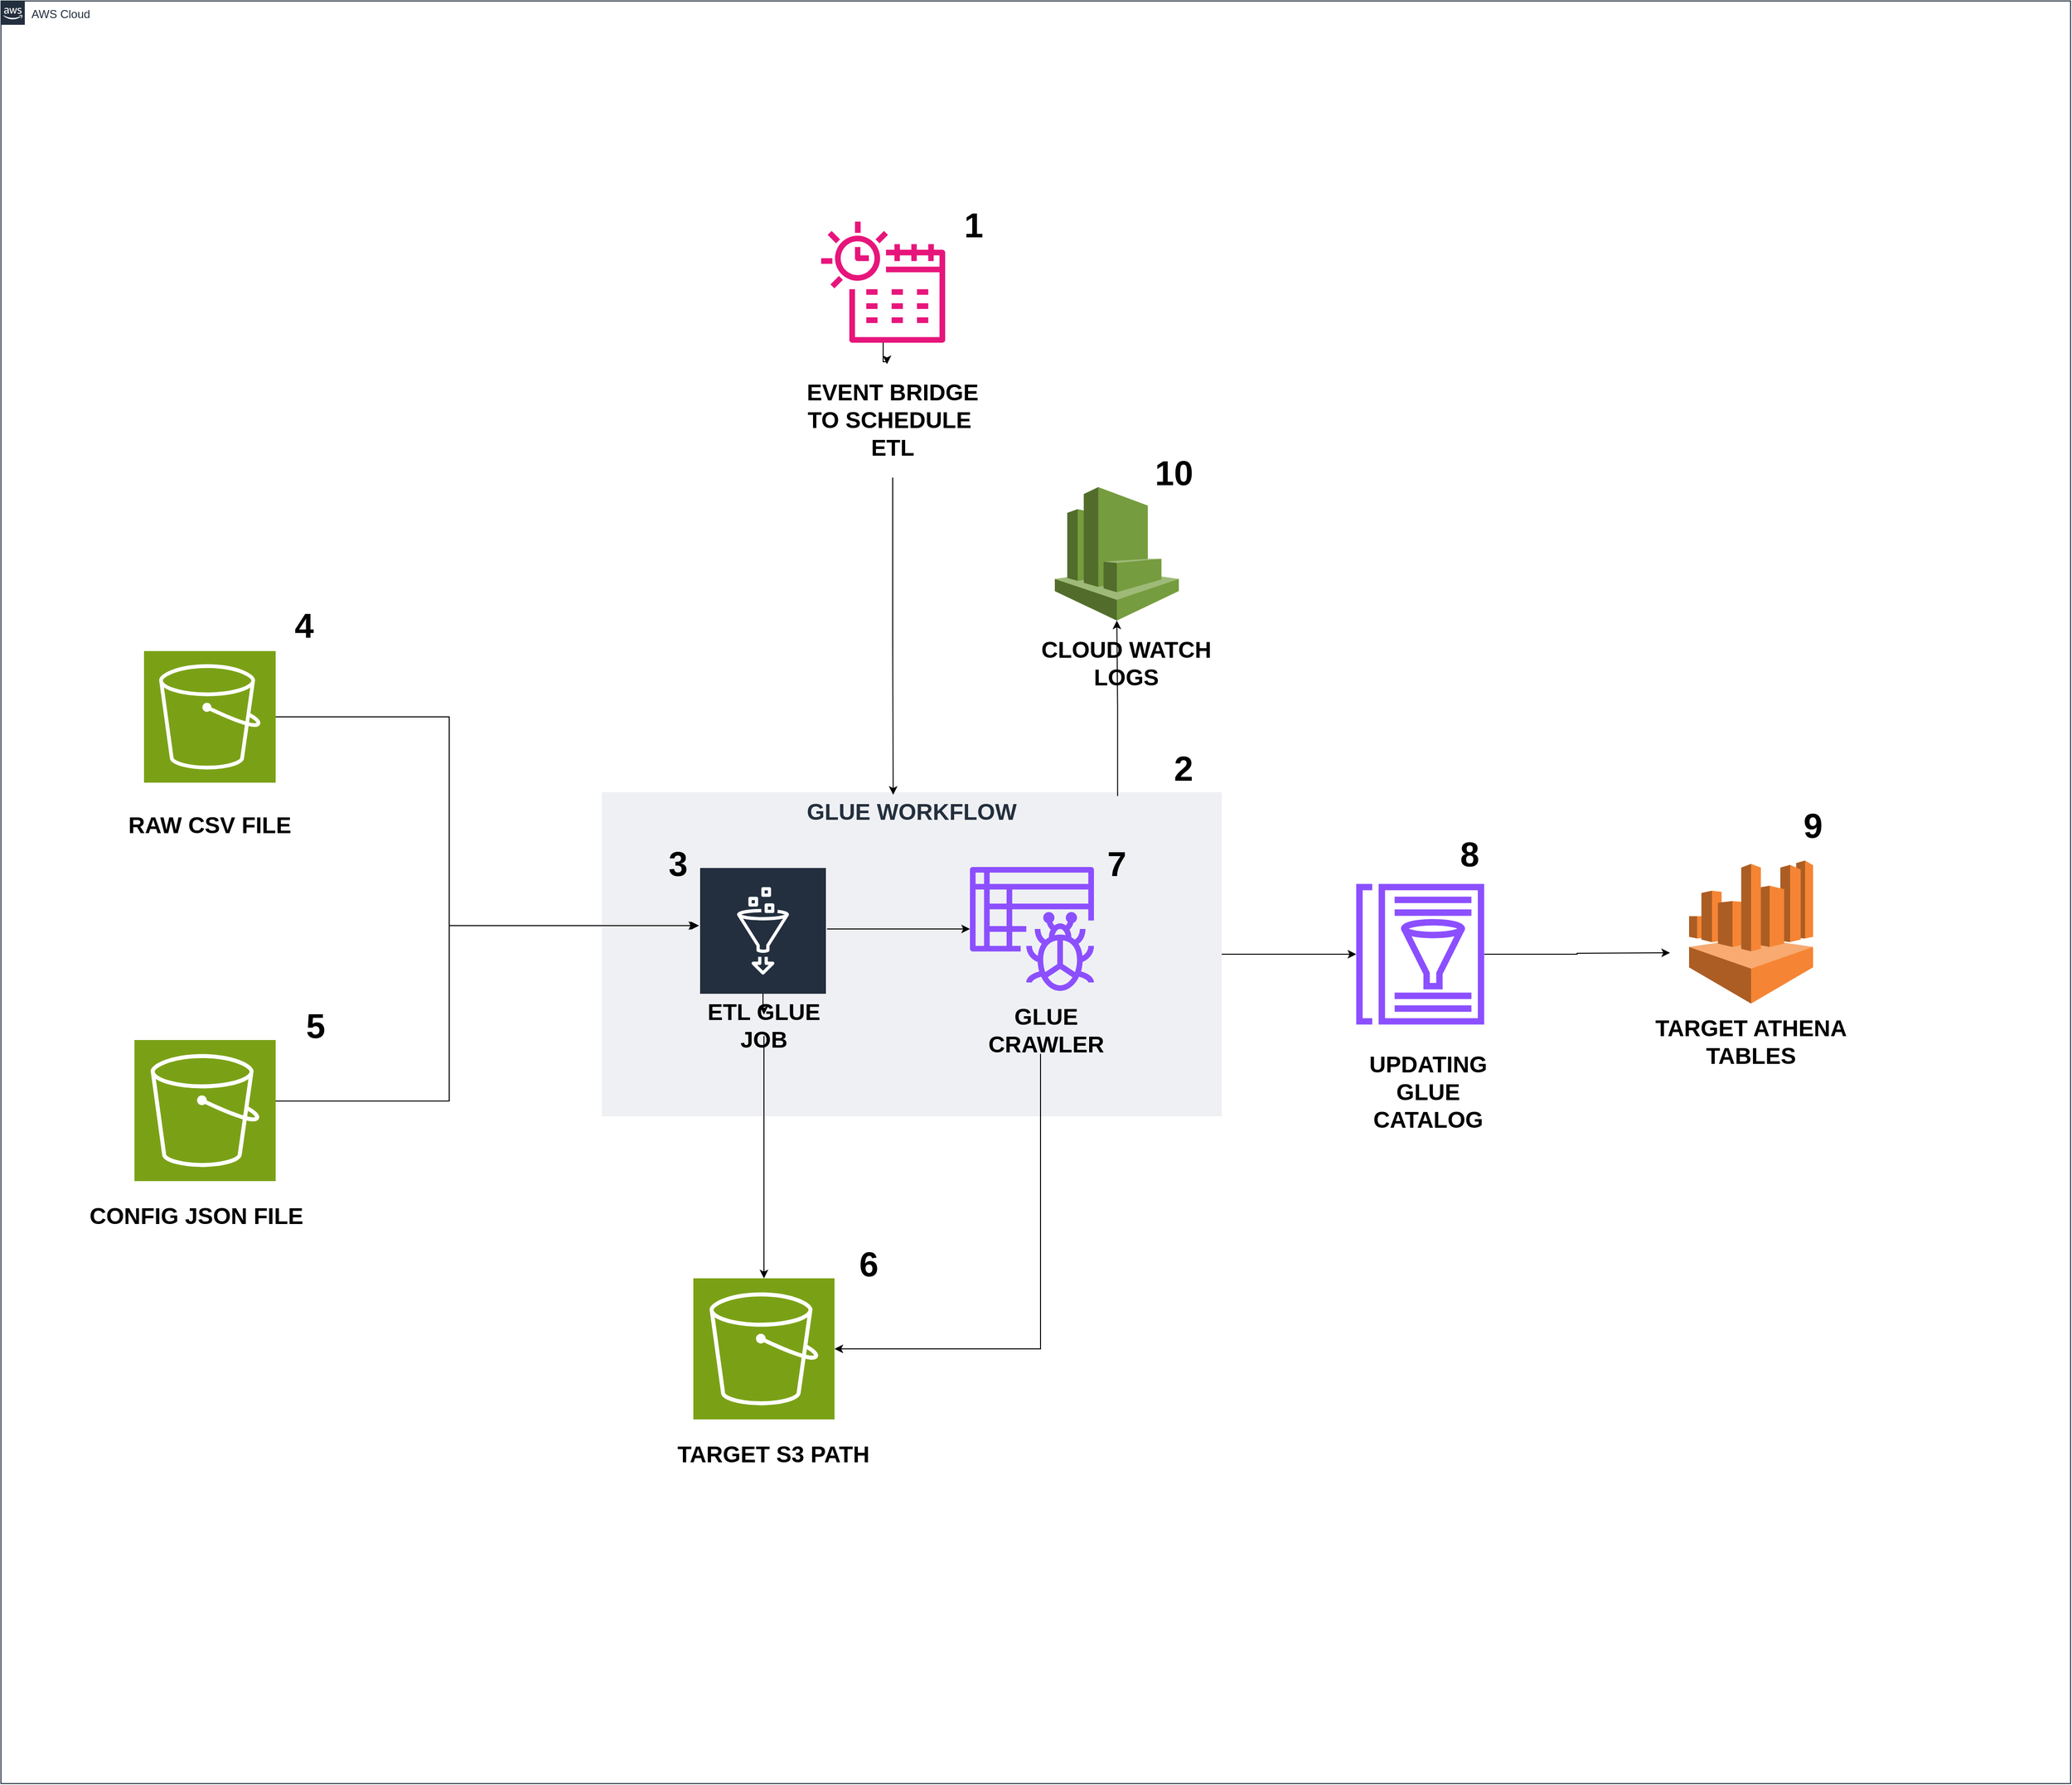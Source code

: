 <mxfile version="26.0.11">
  <diagram name="Page-1" id="rvJXUBArVy-_Kcro2miK">
    <mxGraphModel dx="2647" dy="3440" grid="1" gridSize="10" guides="1" tooltips="1" connect="1" arrows="1" fold="1" page="1" pageScale="1" pageWidth="1600" pageHeight="900" math="0" shadow="0">
      <root>
        <mxCell id="0" />
        <mxCell id="1" parent="0" />
        <mxCell id="tGdVXJUMrKSxFYN3gTCC-39" style="edgeStyle=orthogonalEdgeStyle;rounded=0;orthogonalLoop=1;jettySize=auto;html=1;" parent="1" source="tGdVXJUMrKSxFYN3gTCC-20" target="tGdVXJUMrKSxFYN3gTCC-13" edge="1">
          <mxGeometry relative="1" as="geometry">
            <mxPoint x="1820" y="-409.5" as="targetPoint" />
          </mxGeometry>
        </mxCell>
        <mxCell id="tGdVXJUMrKSxFYN3gTCC-20" value="&lt;font style=&quot;font-size: 24px;&quot;&gt;&lt;b&gt;GLUE WORKFLOW&lt;/b&gt;&lt;/font&gt;" style="fillColor=#EFF0F3;strokeColor=none;dashed=0;verticalAlign=top;fontStyle=0;fontColor=#232F3D;whiteSpace=wrap;html=1;" parent="1" vertex="1">
          <mxGeometry x="1090" y="-580" width="650" height="340" as="geometry" />
        </mxCell>
        <mxCell id="tGdVXJUMrKSxFYN3gTCC-36" value="" style="edgeStyle=orthogonalEdgeStyle;rounded=0;orthogonalLoop=1;jettySize=auto;html=1;" parent="1" source="YWBN4F0ZfOO1UBI8A1HG-11" target="YWBN4F0ZfOO1UBI8A1HG-8" edge="1">
          <mxGeometry relative="1" as="geometry">
            <mxPoint x="1433" y="-436.5" as="targetPoint" />
          </mxGeometry>
        </mxCell>
        <mxCell id="FjuNGTuPouY_meC3UHuL-16" value="" style="edgeStyle=orthogonalEdgeStyle;rounded=0;orthogonalLoop=1;jettySize=auto;html=1;" edge="1" parent="1" source="YWBN4F0ZfOO1UBI8A1HG-11" target="YWBN4F0ZfOO1UBI8A1HG-13">
          <mxGeometry relative="1" as="geometry" />
        </mxCell>
        <mxCell id="YWBN4F0ZfOO1UBI8A1HG-11" value="" style="sketch=0;outlineConnect=0;fontColor=#232F3E;gradientColor=none;strokeColor=#ffffff;fillColor=#232F3E;dashed=0;verticalLabelPosition=middle;verticalAlign=bottom;align=center;html=1;whiteSpace=wrap;fontSize=10;fontStyle=1;spacing=3;shape=mxgraph.aws4.productIcon;prIcon=mxgraph.aws4.glue;" parent="1" vertex="1">
          <mxGeometry x="1192" y="-501.5" width="134" height="130" as="geometry" />
        </mxCell>
        <mxCell id="YWBN4F0ZfOO1UBI8A1HG-8" value="" style="sketch=0;outlineConnect=0;fontColor=#232F3E;gradientColor=none;fillColor=#8C4FFF;strokeColor=none;dashed=0;verticalLabelPosition=bottom;verticalAlign=top;align=center;html=1;fontSize=12;fontStyle=0;aspect=fixed;pointerEvents=1;shape=mxgraph.aws4.glue_crawlers;" parent="1" vertex="1">
          <mxGeometry x="1476" y="-501.5" width="130" height="130" as="geometry" />
        </mxCell>
        <mxCell id="FjuNGTuPouY_meC3UHuL-21" value="" style="edgeStyle=orthogonalEdgeStyle;rounded=0;orthogonalLoop=1;jettySize=auto;html=1;entryX=1;entryY=0.5;entryDx=0;entryDy=0;entryPerimeter=0;" edge="1" parent="1" source="YWBN4F0ZfOO1UBI8A1HG-9" target="FjuNGTuPouY_meC3UHuL-15">
          <mxGeometry relative="1" as="geometry">
            <mxPoint x="1556" y="-230.5" as="targetPoint" />
            <Array as="points">
              <mxPoint x="1550" y="4" />
            </Array>
          </mxGeometry>
        </mxCell>
        <mxCell id="YWBN4F0ZfOO1UBI8A1HG-9" value="&lt;font style=&quot;font-size: 24px;&quot;&gt;&lt;b&gt;GLUE CRAWLER&lt;/b&gt;&lt;/font&gt;" style="text;strokeColor=none;align=center;fillColor=none;html=1;verticalAlign=middle;whiteSpace=wrap;rounded=0;" parent="1" vertex="1">
          <mxGeometry x="1526" y="-355.5" width="60" height="50" as="geometry" />
        </mxCell>
        <mxCell id="FjuNGTuPouY_meC3UHuL-18" value="" style="edgeStyle=orthogonalEdgeStyle;rounded=0;orthogonalLoop=1;jettySize=auto;html=1;" edge="1" parent="1" source="YWBN4F0ZfOO1UBI8A1HG-13" target="FjuNGTuPouY_meC3UHuL-15">
          <mxGeometry relative="1" as="geometry">
            <mxPoint x="1260" y="-263.0" as="targetPoint" />
          </mxGeometry>
        </mxCell>
        <mxCell id="YWBN4F0ZfOO1UBI8A1HG-13" value="&lt;font style=&quot;font-size: 24px;&quot;&gt;&lt;b&gt;ETL GLUE JOB&lt;/b&gt;&lt;/font&gt;" style="text;strokeColor=none;align=center;fillColor=none;html=1;verticalAlign=middle;whiteSpace=wrap;rounded=0;" parent="1" vertex="1">
          <mxGeometry x="1190" y="-346.75" width="140" height="22.5" as="geometry" />
        </mxCell>
        <mxCell id="tGdVXJUMrKSxFYN3gTCC-41" value="" style="edgeStyle=orthogonalEdgeStyle;rounded=0;orthogonalLoop=1;jettySize=auto;html=1;" parent="1" source="tGdVXJUMrKSxFYN3gTCC-13" edge="1">
          <mxGeometry relative="1" as="geometry">
            <mxPoint x="2210" y="-411.5" as="targetPoint" />
          </mxGeometry>
        </mxCell>
        <mxCell id="tGdVXJUMrKSxFYN3gTCC-13" value="" style="sketch=0;outlineConnect=0;fontColor=#232F3E;gradientColor=none;fillColor=#8C4FFF;strokeColor=none;dashed=0;verticalLabelPosition=bottom;verticalAlign=top;align=center;html=1;fontSize=12;fontStyle=0;aspect=fixed;pointerEvents=1;shape=mxgraph.aws4.glue_data_catalog;" parent="1" vertex="1">
          <mxGeometry x="1880" y="-483.79" width="136.23" height="147.58" as="geometry" />
        </mxCell>
        <mxCell id="tGdVXJUMrKSxFYN3gTCC-64" value="" style="edgeStyle=orthogonalEdgeStyle;rounded=0;orthogonalLoop=1;jettySize=auto;html=1;entryX=0.47;entryY=0.008;entryDx=0;entryDy=0;entryPerimeter=0;" parent="1" source="tGdVXJUMrKSxFYN3gTCC-26" target="tGdVXJUMrKSxFYN3gTCC-20" edge="1">
          <mxGeometry relative="1" as="geometry">
            <mxPoint x="1395" y="-945" as="targetPoint" />
          </mxGeometry>
        </mxCell>
        <mxCell id="YWBN4F0ZfOO1UBI8A1HG-10" value="" style="sketch=0;outlineConnect=0;fontColor=#232F3E;gradientColor=none;fillColor=#E7157B;strokeColor=none;dashed=0;verticalLabelPosition=bottom;verticalAlign=top;align=center;html=1;fontSize=12;fontStyle=0;aspect=fixed;pointerEvents=1;shape=mxgraph.aws4.eventbridge_scheduler;" parent="1" vertex="1">
          <mxGeometry x="1320" y="-1180" width="130" height="130" as="geometry" />
        </mxCell>
        <mxCell id="YWBN4F0ZfOO1UBI8A1HG-17" value="" style="outlineConnect=0;dashed=0;verticalLabelPosition=bottom;verticalAlign=top;align=center;html=1;shape=mxgraph.aws3.athena;fillColor=#F58534;gradientColor=none;" parent="1" vertex="1">
          <mxGeometry x="2230" y="-508.25" width="130" height="150" as="geometry" />
        </mxCell>
        <mxCell id="YWBN4F0ZfOO1UBI8A1HG-16" value="&lt;font style=&quot;font-size: 24px;&quot;&gt;&lt;b&gt;TARGET ATHENA TABLES&lt;/b&gt;&lt;/font&gt;" style="text;strokeColor=none;align=center;fillColor=none;html=1;verticalAlign=middle;whiteSpace=wrap;rounded=0;" parent="1" vertex="1">
          <mxGeometry x="2160" y="-353.5" width="270" height="70" as="geometry" />
        </mxCell>
        <mxCell id="tGdVXJUMrKSxFYN3gTCC-65" value="" style="edgeStyle=orthogonalEdgeStyle;rounded=0;orthogonalLoop=1;jettySize=auto;html=1;entryX=0.47;entryY=0.008;entryDx=0;entryDy=0;entryPerimeter=0;" parent="1" source="YWBN4F0ZfOO1UBI8A1HG-10" target="tGdVXJUMrKSxFYN3gTCC-26" edge="1">
          <mxGeometry relative="1" as="geometry">
            <mxPoint x="1395" y="-1061" as="sourcePoint" />
            <mxPoint x="1395" y="-577" as="targetPoint" />
          </mxGeometry>
        </mxCell>
        <mxCell id="tGdVXJUMrKSxFYN3gTCC-26" value="&lt;font style=&quot;font-size: 24px;&quot;&gt;&lt;b&gt;EVENT BRIDGE TO SCHEDULE&amp;nbsp; ETL&lt;/b&gt;&lt;/font&gt;" style="text;strokeColor=none;align=center;fillColor=none;html=1;verticalAlign=middle;whiteSpace=wrap;rounded=0;" parent="1" vertex="1">
          <mxGeometry x="1295" y="-1030" width="200" height="120" as="geometry" />
        </mxCell>
        <mxCell id="tGdVXJUMrKSxFYN3gTCC-66" value="AWS Cloud" style="points=[[0,0],[0.25,0],[0.5,0],[0.75,0],[1,0],[1,0.25],[1,0.5],[1,0.75],[1,1],[0.75,1],[0.5,1],[0.25,1],[0,1],[0,0.75],[0,0.5],[0,0.25]];outlineConnect=0;gradientColor=none;html=1;whiteSpace=wrap;fontSize=12;fontStyle=0;container=1;pointerEvents=0;collapsible=0;recursiveResize=0;shape=mxgraph.aws4.group;grIcon=mxgraph.aws4.group_aws_cloud_alt;strokeColor=#232F3E;fillColor=none;verticalAlign=top;align=left;spacingLeft=30;fontColor=#232F3E;dashed=0;" parent="1" vertex="1">
          <mxGeometry x="460" y="-1410" width="2170" height="1870" as="geometry" />
        </mxCell>
        <mxCell id="tGdVXJUMrKSxFYN3gTCC-1" value="" style="sketch=0;points=[[0,0,0],[0.25,0,0],[0.5,0,0],[0.75,0,0],[1,0,0],[0,1,0],[0.25,1,0],[0.5,1,0],[0.75,1,0],[1,1,0],[0,0.25,0],[0,0.5,0],[0,0.75,0],[1,0.25,0],[1,0.5,0],[1,0.75,0]];outlineConnect=0;fontColor=#232F3E;fillColor=#7AA116;strokeColor=#ffffff;dashed=0;verticalLabelPosition=bottom;verticalAlign=top;align=center;html=1;fontSize=12;fontStyle=0;aspect=fixed;shape=mxgraph.aws4.resourceIcon;resIcon=mxgraph.aws4.s3;" parent="tGdVXJUMrKSxFYN3gTCC-66" vertex="1">
          <mxGeometry x="140" y="1090" width="148" height="148" as="geometry" />
        </mxCell>
        <mxCell id="vOIiQllHS_iyonRRBXSb-1" value="&lt;font style=&quot;font-size: 36px;&quot;&gt;&lt;b&gt;1&lt;/b&gt;&lt;/font&gt;" style="text;strokeColor=none;align=center;fillColor=none;html=1;verticalAlign=middle;whiteSpace=wrap;rounded=0;" parent="tGdVXJUMrKSxFYN3gTCC-66" vertex="1">
          <mxGeometry x="990" y="220" width="60" height="30" as="geometry" />
        </mxCell>
        <mxCell id="vOIiQllHS_iyonRRBXSb-2" value="&lt;font style=&quot;font-size: 36px;&quot;&gt;&lt;b&gt;2&lt;/b&gt;&lt;/font&gt;" style="text;strokeColor=none;align=center;fillColor=none;html=1;verticalAlign=middle;whiteSpace=wrap;rounded=0;" parent="tGdVXJUMrKSxFYN3gTCC-66" vertex="1">
          <mxGeometry x="1210" y="790" width="60" height="30" as="geometry" />
        </mxCell>
        <mxCell id="vOIiQllHS_iyonRRBXSb-8" value="&lt;font style=&quot;font-size: 36px;&quot;&gt;&lt;b&gt;7&lt;/b&gt;&lt;/font&gt;" style="text;strokeColor=none;align=center;fillColor=none;html=1;verticalAlign=middle;whiteSpace=wrap;rounded=0;" parent="tGdVXJUMrKSxFYN3gTCC-66" vertex="1">
          <mxGeometry x="1140" y="890" width="60" height="30" as="geometry" />
        </mxCell>
        <mxCell id="vOIiQllHS_iyonRRBXSb-9" value="&lt;font style=&quot;font-size: 36px;&quot;&gt;&lt;b&gt;8&lt;/b&gt;&lt;/font&gt;" style="text;strokeColor=none;align=center;fillColor=none;html=1;verticalAlign=middle;whiteSpace=wrap;rounded=0;" parent="tGdVXJUMrKSxFYN3gTCC-66" vertex="1">
          <mxGeometry x="1510" y="880" width="60" height="30" as="geometry" />
        </mxCell>
        <mxCell id="vOIiQllHS_iyonRRBXSb-11" value="&lt;font style=&quot;font-size: 36px;&quot;&gt;&lt;b&gt;9&lt;/b&gt;&lt;/font&gt;" style="text;strokeColor=none;align=center;fillColor=none;html=1;verticalAlign=middle;whiteSpace=wrap;rounded=0;" parent="tGdVXJUMrKSxFYN3gTCC-66" vertex="1">
          <mxGeometry x="1870" y="850" width="60" height="30" as="geometry" />
        </mxCell>
        <mxCell id="vOIiQllHS_iyonRRBXSb-13" value="" style="outlineConnect=0;dashed=0;verticalLabelPosition=bottom;verticalAlign=top;align=center;html=1;shape=mxgraph.aws3.cloudwatch;fillColor=#759C3E;gradientColor=none;" parent="tGdVXJUMrKSxFYN3gTCC-66" vertex="1">
          <mxGeometry x="1105" y="510" width="130" height="140" as="geometry" />
        </mxCell>
        <mxCell id="vOIiQllHS_iyonRRBXSb-15" value="&lt;font style=&quot;font-size: 24px;&quot;&gt;&lt;b&gt;CLOUD WATCH LOGS&lt;/b&gt;&lt;/font&gt;" style="text;strokeColor=none;align=center;fillColor=none;html=1;verticalAlign=middle;whiteSpace=wrap;rounded=0;" parent="tGdVXJUMrKSxFYN3gTCC-66" vertex="1">
          <mxGeometry x="1070" y="680" width="220" height="30" as="geometry" />
        </mxCell>
        <mxCell id="vOIiQllHS_iyonRRBXSb-16" value="&lt;font style=&quot;font-size: 36px;&quot;&gt;&lt;b&gt;10&lt;/b&gt;&lt;/font&gt;" style="text;strokeColor=none;align=center;fillColor=none;html=1;verticalAlign=middle;whiteSpace=wrap;rounded=0;" parent="tGdVXJUMrKSxFYN3gTCC-66" vertex="1">
          <mxGeometry x="1200" y="480" width="60" height="30" as="geometry" />
        </mxCell>
        <mxCell id="tGdVXJUMrKSxFYN3gTCC-14" value="" style="sketch=0;points=[[0,0,0],[0.25,0,0],[0.5,0,0],[0.75,0,0],[1,0,0],[0,1,0],[0.25,1,0],[0.5,1,0],[0.75,1,0],[1,1,0],[0,0.25,0],[0,0.5,0],[0,0.75,0],[1,0.25,0],[1,0.5,0],[1,0.75,0]];outlineConnect=0;fontColor=#232F3E;fillColor=#7AA116;strokeColor=#ffffff;dashed=0;verticalLabelPosition=bottom;verticalAlign=top;align=center;html=1;fontSize=12;fontStyle=0;aspect=fixed;shape=mxgraph.aws4.resourceIcon;resIcon=mxgraph.aws4.s3;" parent="tGdVXJUMrKSxFYN3gTCC-66" vertex="1">
          <mxGeometry x="150" y="682" width="138" height="138" as="geometry" />
        </mxCell>
        <mxCell id="FjuNGTuPouY_meC3UHuL-7" value="&lt;span style=&quot;font-size: 24px;&quot;&gt;&lt;b&gt;RAW CSV FILE&lt;/b&gt;&lt;/span&gt;" style="text;strokeColor=none;align=center;fillColor=none;html=1;verticalAlign=middle;whiteSpace=wrap;rounded=0;" vertex="1" parent="tGdVXJUMrKSxFYN3gTCC-66">
          <mxGeometry x="124" y="850" width="190" height="30" as="geometry" />
        </mxCell>
        <mxCell id="FjuNGTuPouY_meC3UHuL-9" value="&lt;font style=&quot;font-size: 24px;&quot;&gt;&lt;b&gt;CONFIG JSON FILE&lt;/b&gt;&lt;/font&gt;" style="text;strokeColor=none;align=center;fillColor=none;html=1;verticalAlign=middle;whiteSpace=wrap;rounded=0;" vertex="1" parent="tGdVXJUMrKSxFYN3gTCC-66">
          <mxGeometry x="80" y="1260" width="250" height="30" as="geometry" />
        </mxCell>
        <mxCell id="FjuNGTuPouY_meC3UHuL-12" value="&lt;font style=&quot;font-size: 36px;&quot;&gt;&lt;b&gt;4&lt;/b&gt;&lt;/font&gt;" style="text;strokeColor=none;align=center;fillColor=none;html=1;verticalAlign=middle;whiteSpace=wrap;rounded=0;" vertex="1" parent="tGdVXJUMrKSxFYN3gTCC-66">
          <mxGeometry x="288" y="640" width="60" height="30" as="geometry" />
        </mxCell>
        <mxCell id="FjuNGTuPouY_meC3UHuL-14" value="&lt;font style=&quot;font-size: 36px;&quot;&gt;&lt;b&gt;5&lt;/b&gt;&lt;/font&gt;" style="text;strokeColor=none;align=center;fillColor=none;html=1;verticalAlign=middle;whiteSpace=wrap;rounded=0;" vertex="1" parent="tGdVXJUMrKSxFYN3gTCC-66">
          <mxGeometry x="300" y="1060" width="60" height="30" as="geometry" />
        </mxCell>
        <mxCell id="FjuNGTuPouY_meC3UHuL-15" value="" style="sketch=0;points=[[0,0,0],[0.25,0,0],[0.5,0,0],[0.75,0,0],[1,0,0],[0,1,0],[0.25,1,0],[0.5,1,0],[0.75,1,0],[1,1,0],[0,0.25,0],[0,0.5,0],[0,0.75,0],[1,0.25,0],[1,0.5,0],[1,0.75,0]];outlineConnect=0;fontColor=#232F3E;fillColor=#7AA116;strokeColor=#ffffff;dashed=0;verticalLabelPosition=bottom;verticalAlign=top;align=center;html=1;fontSize=12;fontStyle=0;aspect=fixed;shape=mxgraph.aws4.resourceIcon;resIcon=mxgraph.aws4.s3;" vertex="1" parent="tGdVXJUMrKSxFYN3gTCC-66">
          <mxGeometry x="726" y="1340" width="148" height="148" as="geometry" />
        </mxCell>
        <mxCell id="FjuNGTuPouY_meC3UHuL-19" value="&lt;font style=&quot;font-size: 24px;&quot;&gt;&lt;b&gt;TARGET S3 PATH&lt;/b&gt;&lt;/font&gt;" style="text;strokeColor=none;align=center;fillColor=none;html=1;verticalAlign=middle;whiteSpace=wrap;rounded=0;" vertex="1" parent="tGdVXJUMrKSxFYN3gTCC-66">
          <mxGeometry x="680" y="1510" width="260" height="30" as="geometry" />
        </mxCell>
        <mxCell id="tGdVXJUMrKSxFYN3gTCC-44" value="&lt;font style=&quot;font-size: 24px;&quot;&gt;&lt;b&gt;UPDATING GLUE CATALOG&lt;/b&gt;&lt;/font&gt;" style="text;strokeColor=none;align=center;fillColor=none;html=1;verticalAlign=middle;whiteSpace=wrap;rounded=0;" parent="tGdVXJUMrKSxFYN3gTCC-66" vertex="1">
          <mxGeometry x="1450" y="1130" width="93" height="30" as="geometry" />
        </mxCell>
        <mxCell id="FjuNGTuPouY_meC3UHuL-26" value="&lt;font style=&quot;font-size: 36px;&quot;&gt;&lt;b&gt;6&lt;/b&gt;&lt;/font&gt;" style="text;strokeColor=none;align=center;fillColor=none;html=1;verticalAlign=middle;whiteSpace=wrap;rounded=0;" vertex="1" parent="tGdVXJUMrKSxFYN3gTCC-66">
          <mxGeometry x="890" y="1300" width="40" height="50" as="geometry" />
        </mxCell>
        <mxCell id="vOIiQllHS_iyonRRBXSb-3" value="&lt;font style=&quot;font-size: 36px;&quot;&gt;&lt;b&gt;3&lt;/b&gt;&lt;/font&gt;" style="text;strokeColor=none;align=center;fillColor=none;html=1;verticalAlign=middle;whiteSpace=wrap;rounded=0;" parent="1" vertex="1">
          <mxGeometry x="1140" y="-520" width="60" height="30" as="geometry" />
        </mxCell>
        <mxCell id="vOIiQllHS_iyonRRBXSb-14" style="edgeStyle=orthogonalEdgeStyle;rounded=0;orthogonalLoop=1;jettySize=auto;html=1;exitX=0.832;exitY=0.012;exitDx=0;exitDy=0;exitPerimeter=0;" parent="1" source="tGdVXJUMrKSxFYN3gTCC-20" target="vOIiQllHS_iyonRRBXSb-13" edge="1">
          <mxGeometry relative="1" as="geometry" />
        </mxCell>
        <mxCell id="FjuNGTuPouY_meC3UHuL-2" value="" style="edgeStyle=orthogonalEdgeStyle;rounded=0;orthogonalLoop=1;jettySize=auto;html=1;" edge="1" parent="1" source="tGdVXJUMrKSxFYN3gTCC-14" target="YWBN4F0ZfOO1UBI8A1HG-11">
          <mxGeometry relative="1" as="geometry">
            <mxPoint x="1070" y="-440" as="targetPoint" />
            <Array as="points">
              <mxPoint x="930" y="-659" />
              <mxPoint x="930" y="-440" />
            </Array>
          </mxGeometry>
        </mxCell>
        <mxCell id="FjuNGTuPouY_meC3UHuL-6" value="" style="edgeStyle=orthogonalEdgeStyle;rounded=0;orthogonalLoop=1;jettySize=auto;html=1;" edge="1" parent="1" source="tGdVXJUMrKSxFYN3gTCC-1">
          <mxGeometry relative="1" as="geometry">
            <mxPoint x="1190" y="-440" as="targetPoint" />
            <Array as="points">
              <mxPoint x="930" y="-256" />
              <mxPoint x="930" y="-440" />
            </Array>
          </mxGeometry>
        </mxCell>
      </root>
    </mxGraphModel>
  </diagram>
</mxfile>
